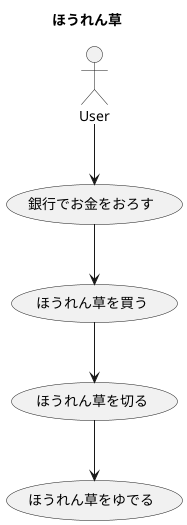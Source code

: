 @startuml
actor User

title ほうれん草

User --> (銀行でお金をおろす)
(銀行でお金をおろす) --> (ほうれん草を買う)
(ほうれん草を買う) --> (ほうれん草を切る)
(ほうれん草を切る) --> (ほうれん草をゆでる)

@enduml